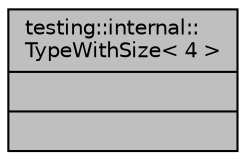 digraph "testing::internal::TypeWithSize&lt; 4 &gt;"
{
 // INTERACTIVE_SVG=YES
 // LATEX_PDF_SIZE
  edge [fontname="Helvetica",fontsize="10",labelfontname="Helvetica",labelfontsize="10"];
  node [fontname="Helvetica",fontsize="10",shape=record];
  Node1 [label="{testing::internal::\lTypeWithSize\< 4 \>\n||}",height=0.2,width=0.4,color="black", fillcolor="grey75", style="filled", fontcolor="black",tooltip=" "];
}
